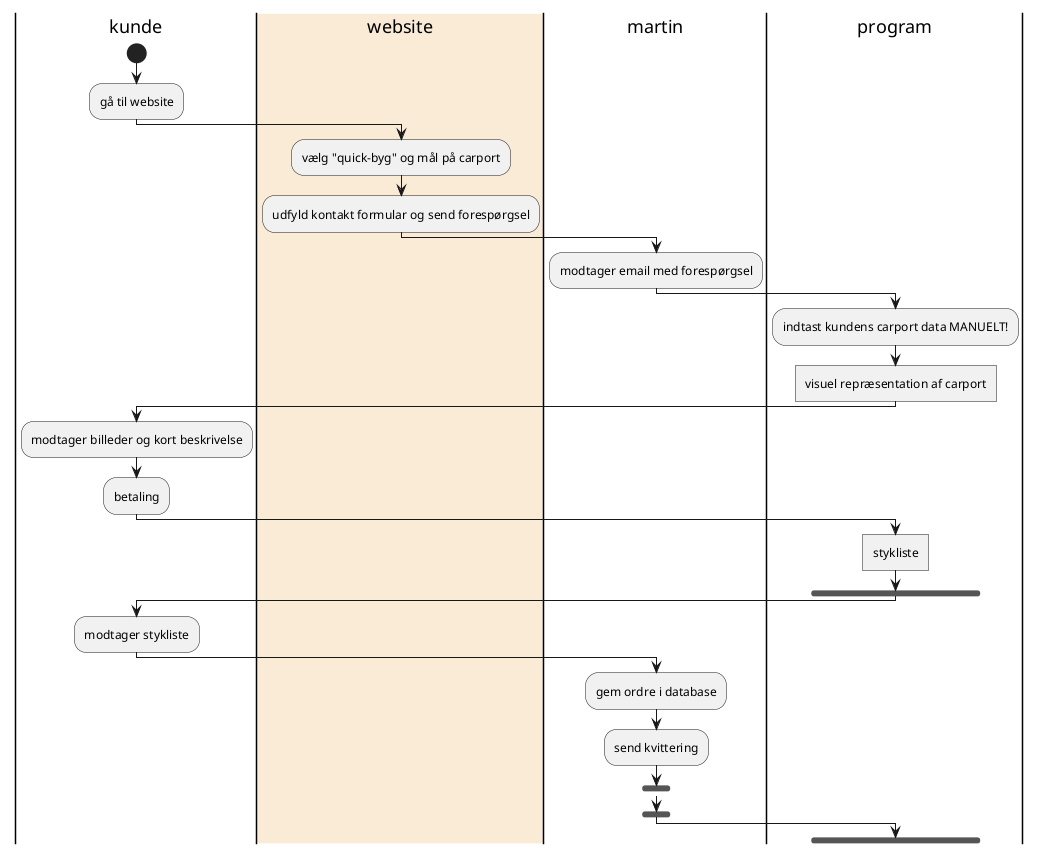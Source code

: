 @startuml
|kunde|
start
:gå til website;
|#AntiqueWhite|website|
:vælg "quick-byg" og mål på carport;
:udfyld kontakt formular og send forespørgsel;
|martin|
:modtager email med forespørgsel;
|program|
:indtast kundens carport data MANUELT!;
:visuel repræsentation af carport]
|kunde|
:modtager billeder og kort beskrivelse;
:betaling;
|program|
:stykliste]
fork
|kunde|
:modtager stykliste;

|kunde|
|martin|
:gem ordre i database;
:send kvittering;
fork
@enduml
